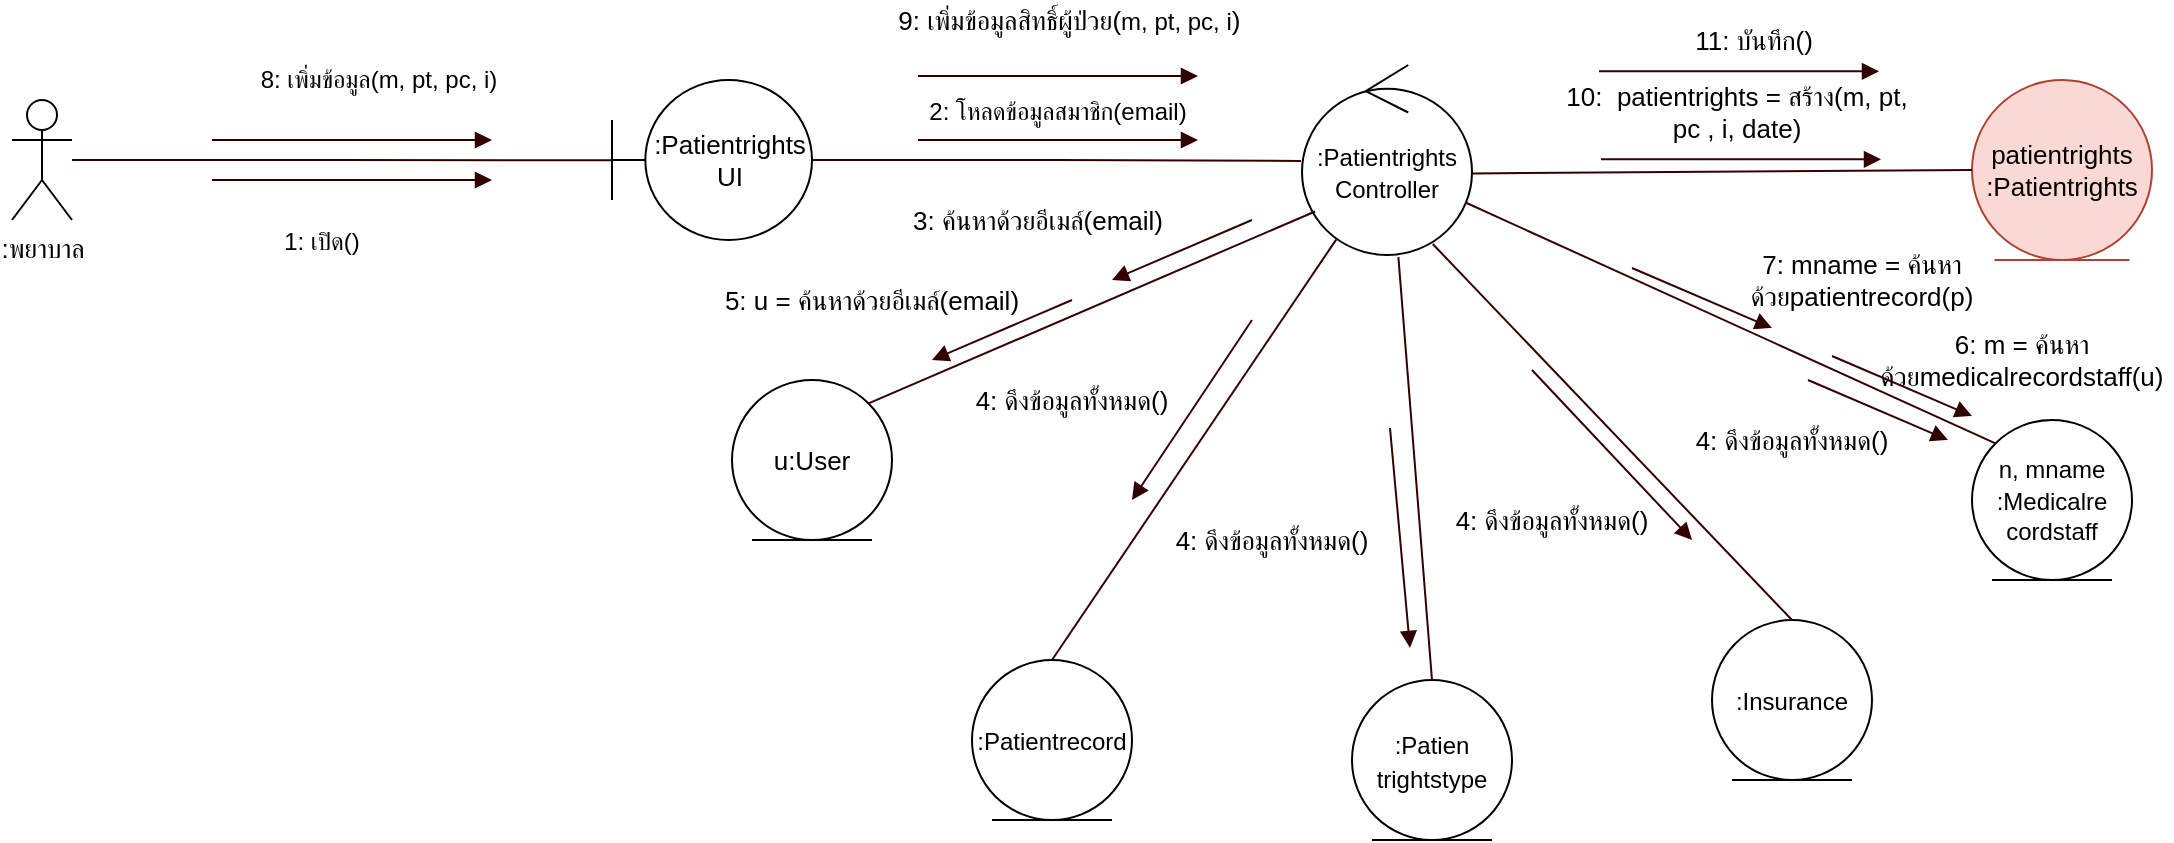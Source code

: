 <mxfile version="13.10.0" type="embed" pages="3">
    <diagram id="uq04VEFEQE6Xi56XoTHK" name="Communication Diagram">
        <mxGraphModel dx="2076" dy="740" grid="1" gridSize="10" guides="1" tooltips="1" connect="1" arrows="1" fold="1" page="1" pageScale="1" pageWidth="827" pageHeight="1169" math="0" shadow="0">
            <root>
                <mxCell id="0"/>
                <mxCell id="1" parent="0"/>
                <mxCell id="2" value="" style="edgeStyle=orthogonalEdgeStyle;rounded=0;orthogonalLoop=1;jettySize=auto;html=1;endArrow=none;endFill=0;strokeColor=#330000;entryX=-0.006;entryY=0.505;entryDx=0;entryDy=0;entryPerimeter=0;" parent="1" source="3" target="4" edge="1">
                    <mxGeometry relative="1" as="geometry">
                        <mxPoint x="250" y="510" as="targetPoint"/>
                    </mxGeometry>
                </mxCell>
                <mxCell id="3" value=":Patientrights&lt;br style=&quot;font-size: 13px&quot;&gt;UI" style="shape=umlBoundary;whiteSpace=wrap;html=1;fontSize=13;" parent="1" vertex="1">
                    <mxGeometry x="80" y="470" width="100" height="80" as="geometry"/>
                </mxCell>
                <mxCell id="4" value="&lt;font&gt;&lt;font style=&quot;font-size: 12px&quot;&gt;:Patientrights&lt;br&gt;Controller&lt;/font&gt;&lt;br style=&quot;font-size: 13px&quot;&gt;&lt;/font&gt;" style="ellipse;shape=umlControl;whiteSpace=wrap;html=1;fontSize=13;" parent="1" vertex="1">
                    <mxGeometry x="425" y="462.5" width="85" height="95" as="geometry"/>
                </mxCell>
                <mxCell id="5" value="" style="edgeStyle=orthogonalEdgeStyle;rounded=0;orthogonalLoop=1;jettySize=auto;html=1;endArrow=none;endFill=0;strokeColor=#330000;entryX=0.002;entryY=0.502;entryDx=0;entryDy=0;entryPerimeter=0;" parent="1" source="6" target="3" edge="1">
                    <mxGeometry relative="1" as="geometry">
                        <mxPoint x="-155" y="510" as="targetPoint"/>
                    </mxGeometry>
                </mxCell>
                <mxCell id="6" value="&lt;font style=&quot;font-size: 13px&quot;&gt;:พยาบาล&lt;/font&gt;" style="shape=umlActor;verticalLabelPosition=bottom;verticalAlign=top;html=1;" parent="1" vertex="1">
                    <mxGeometry x="-220" y="480" width="30" height="60" as="geometry"/>
                </mxCell>
                <mxCell id="7" value="u:User" style="ellipse;shape=umlEntity;whiteSpace=wrap;html=1;fontSize=13;" parent="1" vertex="1">
                    <mxGeometry x="140" y="620" width="80" height="80" as="geometry"/>
                </mxCell>
                <mxCell id="8" value="&lt;font style=&quot;font-size: 12px&quot;&gt;:Patien&lt;br&gt;trightstype&lt;/font&gt;" style="ellipse;shape=umlEntity;whiteSpace=wrap;html=1;fontSize=14;" parent="1" vertex="1">
                    <mxGeometry x="450" y="770" width="80" height="80" as="geometry"/>
                </mxCell>
                <mxCell id="9" value="&lt;font style=&quot;font-size: 12px&quot;&gt;:Insurance&lt;/font&gt;" style="ellipse;shape=umlEntity;whiteSpace=wrap;html=1;fontSize=13;" parent="1" vertex="1">
                    <mxGeometry x="630" y="740" width="80" height="80" as="geometry"/>
                </mxCell>
                <mxCell id="10" value="&lt;font style=&quot;font-size: 12px&quot;&gt;n, mname&lt;br&gt;:Medicalre&lt;br&gt;cordstaff&lt;/font&gt;" style="ellipse;shape=umlEntity;whiteSpace=wrap;html=1;fontSize=13;" parent="1" vertex="1">
                    <mxGeometry x="760" y="640" width="80" height="80" as="geometry"/>
                </mxCell>
                <mxCell id="11" value="&lt;font style=&quot;font-size: 12px&quot;&gt;:Patientrecord&lt;/font&gt;" style="ellipse;shape=umlEntity;whiteSpace=wrap;html=1;fontSize=13;" parent="1" vertex="1">
                    <mxGeometry x="260" y="760" width="80" height="80" as="geometry"/>
                </mxCell>
                <mxCell id="12" value="patientrights&lt;br style=&quot;font-size: 13px&quot;&gt;:Patientrights" style="ellipse;shape=umlEntity;whiteSpace=wrap;html=1;fillColor=#fad9d5;strokeColor=#ae4132;fontSize=13;" parent="1" vertex="1">
                    <mxGeometry x="760" y="470" width="90" height="90" as="geometry"/>
                </mxCell>
                <mxCell id="13" value="" style="endArrow=none;html=1;strokeColor=#330000;exitX=1;exitY=0;exitDx=0;exitDy=0;entryX=0.077;entryY=0.771;entryDx=0;entryDy=0;entryPerimeter=0;" parent="1" source="7" target="4" edge="1">
                    <mxGeometry width="50" height="50" relative="1" as="geometry">
                        <mxPoint x="350" y="590" as="sourcePoint"/>
                        <mxPoint x="400" y="540" as="targetPoint"/>
                    </mxGeometry>
                </mxCell>
                <mxCell id="14" value="" style="endArrow=none;html=1;strokeColor=#330000;entryX=0.201;entryY=0.919;entryDx=0;entryDy=0;entryPerimeter=0;exitX=0.5;exitY=0;exitDx=0;exitDy=0;" parent="1" source="11" target="4" edge="1">
                    <mxGeometry width="50" height="50" relative="1" as="geometry">
                        <mxPoint x="350" y="650" as="sourcePoint"/>
                        <mxPoint x="400" y="600" as="targetPoint"/>
                    </mxGeometry>
                </mxCell>
                <mxCell id="15" value="" style="endArrow=none;html=1;strokeColor=#330000;entryX=0.567;entryY=1.011;entryDx=0;entryDy=0;entryPerimeter=0;exitX=0.5;exitY=0;exitDx=0;exitDy=0;" parent="1" source="8" target="4" edge="1">
                    <mxGeometry width="50" height="50" relative="1" as="geometry">
                        <mxPoint x="350" y="710" as="sourcePoint"/>
                        <mxPoint x="400" y="660" as="targetPoint"/>
                    </mxGeometry>
                </mxCell>
                <mxCell id="16" value="" style="endArrow=none;html=1;strokeColor=#330000;exitX=0.5;exitY=0;exitDx=0;exitDy=0;entryX=0.769;entryY=0.942;entryDx=0;entryDy=0;entryPerimeter=0;" parent="1" source="9" target="4" edge="1">
                    <mxGeometry width="50" height="50" relative="1" as="geometry">
                        <mxPoint x="550" y="710" as="sourcePoint"/>
                        <mxPoint x="480" y="538" as="targetPoint"/>
                    </mxGeometry>
                </mxCell>
                <mxCell id="17" value="" style="endArrow=none;html=1;strokeColor=#330000;entryX=0.965;entryY=0.725;entryDx=0;entryDy=0;entryPerimeter=0;exitX=0;exitY=0;exitDx=0;exitDy=0;" parent="1" source="10" target="4" edge="1">
                    <mxGeometry width="50" height="50" relative="1" as="geometry">
                        <mxPoint x="550" y="650" as="sourcePoint"/>
                        <mxPoint x="600" y="600" as="targetPoint"/>
                    </mxGeometry>
                </mxCell>
                <mxCell id="18" value="" style="endArrow=none;html=1;strokeColor=#330000;entryX=0;entryY=0.5;entryDx=0;entryDy=0;exitX=0.998;exitY=0.571;exitDx=0;exitDy=0;exitPerimeter=0;" parent="1" source="4" target="12" edge="1">
                    <mxGeometry width="50" height="50" relative="1" as="geometry">
                        <mxPoint x="500" y="510" as="sourcePoint"/>
                        <mxPoint x="600" y="600" as="targetPoint"/>
                    </mxGeometry>
                </mxCell>
                <mxCell id="19" value="&lt;font style=&quot;font-size: 12px&quot;&gt;1: เปิด()&lt;/font&gt;" style="text;html=1;strokeColor=none;fillColor=none;align=center;verticalAlign=middle;whiteSpace=wrap;rounded=0;fontSize=13;" parent="1" vertex="1">
                    <mxGeometry x="-90" y="540" width="50" height="20" as="geometry"/>
                </mxCell>
                <mxCell id="20" value="" style="endArrow=block;html=1;strokeColor=#330000;endFill=1;" parent="1" edge="1">
                    <mxGeometry width="50" height="50" relative="1" as="geometry">
                        <mxPoint x="-120" y="520" as="sourcePoint"/>
                        <mxPoint x="20" y="520" as="targetPoint"/>
                    </mxGeometry>
                </mxCell>
                <mxCell id="21" value="" style="endArrow=block;html=1;strokeColor=#330000;endFill=1;" parent="1" edge="1">
                    <mxGeometry width="50" height="50" relative="1" as="geometry">
                        <mxPoint x="233" y="500" as="sourcePoint"/>
                        <mxPoint x="373" y="500" as="targetPoint"/>
                    </mxGeometry>
                </mxCell>
                <mxCell id="22" value="&lt;font style=&quot;font-size: 12px&quot;&gt;2: โหลดข้อมูลสมาชิก(email)&lt;/font&gt;" style="text;html=1;strokeColor=none;fillColor=none;align=center;verticalAlign=middle;whiteSpace=wrap;rounded=0;" parent="1" vertex="1">
                    <mxGeometry x="223" y="476" width="160" height="20" as="geometry"/>
                </mxCell>
                <mxCell id="23" value="" style="endArrow=block;html=1;strokeColor=#330000;endFill=1;" parent="1" edge="1">
                    <mxGeometry width="50" height="50" relative="1" as="geometry">
                        <mxPoint x="233" y="468" as="sourcePoint"/>
                        <mxPoint x="373" y="468" as="targetPoint"/>
                    </mxGeometry>
                </mxCell>
                <mxCell id="24" value="3: ค้นหาด้วยอีเมล์(email)" style="text;html=1;strokeColor=none;fillColor=none;align=center;verticalAlign=middle;whiteSpace=wrap;rounded=0;fontSize=13;" parent="1" vertex="1">
                    <mxGeometry x="223" y="530" width="140" height="20" as="geometry"/>
                </mxCell>
                <mxCell id="25" value="" style="endArrow=block;html=1;strokeColor=#330000;endFill=1;" parent="1" edge="1">
                    <mxGeometry width="50" height="50" relative="1" as="geometry">
                        <mxPoint x="400" y="540" as="sourcePoint"/>
                        <mxPoint x="330" y="570" as="targetPoint"/>
                    </mxGeometry>
                </mxCell>
                <mxCell id="26" value="" style="endArrow=block;html=1;strokeColor=#330000;endFill=1;" parent="1" edge="1">
                    <mxGeometry width="50" height="50" relative="1" as="geometry">
                        <mxPoint x="310" y="580" as="sourcePoint"/>
                        <mxPoint x="240" y="610" as="targetPoint"/>
                    </mxGeometry>
                </mxCell>
                <mxCell id="27" value="4: ดึงข้อมูลทั้งหมด()" style="text;html=1;strokeColor=none;fillColor=none;align=center;verticalAlign=middle;whiteSpace=wrap;rounded=0;fontSize=13;" parent="1" vertex="1">
                    <mxGeometry x="250" y="620" width="120" height="20" as="geometry"/>
                </mxCell>
                <mxCell id="28" value="4: ดึงข้อมูลทั้งหมด()" style="text;html=1;strokeColor=none;fillColor=none;align=center;verticalAlign=middle;whiteSpace=wrap;rounded=0;fontSize=13;" parent="1" vertex="1">
                    <mxGeometry x="350" y="690" width="120" height="20" as="geometry"/>
                </mxCell>
                <mxCell id="29" value="4: ดึงข้อมูลทั้งหมด()" style="text;html=1;strokeColor=none;fillColor=none;align=center;verticalAlign=middle;whiteSpace=wrap;rounded=0;fontSize=13;" parent="1" vertex="1">
                    <mxGeometry x="490" y="680" width="120" height="20" as="geometry"/>
                </mxCell>
                <mxCell id="30" value="4: ดึงข้อมูลทั้งหมด()" style="text;html=1;strokeColor=none;fillColor=none;align=center;verticalAlign=middle;whiteSpace=wrap;rounded=0;fontSize=13;" parent="1" vertex="1">
                    <mxGeometry x="610" y="640" width="120" height="20" as="geometry"/>
                </mxCell>
                <mxCell id="31" value="5: u = ค้นหาด้วยอีเมล์(email)" style="text;html=1;strokeColor=none;fillColor=none;align=center;verticalAlign=middle;whiteSpace=wrap;rounded=0;fontSize=13;" parent="1" vertex="1">
                    <mxGeometry x="130" y="570" width="160" height="20" as="geometry"/>
                </mxCell>
                <mxCell id="32" value="6: m = ค้นหาด้วยmedicalrecordstaff(u)" style="text;html=1;strokeColor=none;fillColor=none;align=center;verticalAlign=middle;whiteSpace=wrap;rounded=0;fontSize=13;" parent="1" vertex="1">
                    <mxGeometry x="710" y="600" width="150" height="20" as="geometry"/>
                </mxCell>
                <mxCell id="33" value="7: mname = ค้นหาด้วยpatientrecord(p)" style="text;html=1;strokeColor=none;fillColor=none;align=center;verticalAlign=middle;whiteSpace=wrap;rounded=0;fontSize=13;" parent="1" vertex="1">
                    <mxGeometry x="610" y="560" width="190" height="20" as="geometry"/>
                </mxCell>
                <mxCell id="35" value="&lt;font style=&quot;font-size: 13px&quot;&gt;9: เพิ่มข้อมูลสิทธิ์ผู้ป่วย(&lt;span style=&quot;font-size: 12px&quot;&gt;m, pt, pc, i&lt;/span&gt;)&amp;nbsp;&lt;/font&gt;" style="text;html=1;strokeColor=none;fillColor=none;align=center;verticalAlign=middle;whiteSpace=wrap;rounded=0;" parent="1" vertex="1">
                    <mxGeometry x="177.5" y="430" width="265" height="20" as="geometry"/>
                </mxCell>
                <mxCell id="36" value="10:&amp;nbsp; patientrights = สร้าง(m, pt, pc , i, date)" style="text;html=1;strokeColor=none;fillColor=none;align=center;verticalAlign=middle;whiteSpace=wrap;rounded=0;fontSize=13;" parent="1" vertex="1">
                    <mxGeometry x="550" y="476" width="185" height="20" as="geometry"/>
                </mxCell>
                <mxCell id="37" value="11: บันทึก()" style="text;html=1;strokeColor=none;fillColor=none;align=center;verticalAlign=middle;whiteSpace=wrap;rounded=0;fontSize=13;" parent="1" vertex="1">
                    <mxGeometry x="610" y="440" width="82" height="20" as="geometry"/>
                </mxCell>
                <mxCell id="38" value="" style="endArrow=block;html=1;strokeColor=#330000;endFill=1;" parent="1" edge="1">
                    <mxGeometry width="50" height="50" relative="1" as="geometry">
                        <mxPoint x="573.5" y="465.66" as="sourcePoint"/>
                        <mxPoint x="713.5" y="465.66" as="targetPoint"/>
                    </mxGeometry>
                </mxCell>
                <mxCell id="39" value="" style="endArrow=block;html=1;strokeColor=#330000;endFill=1;" parent="1" edge="1">
                    <mxGeometry width="50" height="50" relative="1" as="geometry">
                        <mxPoint x="574.5" y="509.66" as="sourcePoint"/>
                        <mxPoint x="714.5" y="509.66" as="targetPoint"/>
                    </mxGeometry>
                </mxCell>
                <mxCell id="40" value="" style="endArrow=block;html=1;strokeColor=#330000;endFill=1;" parent="1" edge="1">
                    <mxGeometry width="50" height="50" relative="1" as="geometry">
                        <mxPoint x="400" y="590" as="sourcePoint"/>
                        <mxPoint x="340" y="680" as="targetPoint"/>
                    </mxGeometry>
                </mxCell>
                <mxCell id="41" value="" style="endArrow=block;html=1;strokeColor=#330000;endFill=1;" parent="1" edge="1">
                    <mxGeometry width="50" height="50" relative="1" as="geometry">
                        <mxPoint x="469" y="644" as="sourcePoint"/>
                        <mxPoint x="479" y="754" as="targetPoint"/>
                    </mxGeometry>
                </mxCell>
                <mxCell id="42" value="" style="endArrow=block;html=1;strokeColor=#330000;endFill=1;" parent="1" edge="1">
                    <mxGeometry width="50" height="50" relative="1" as="geometry">
                        <mxPoint x="540" y="615" as="sourcePoint"/>
                        <mxPoint x="620" y="700" as="targetPoint"/>
                    </mxGeometry>
                </mxCell>
                <mxCell id="43" value="" style="endArrow=block;html=1;strokeColor=#330000;endFill=1;" parent="1" edge="1">
                    <mxGeometry width="50" height="50" relative="1" as="geometry">
                        <mxPoint x="678" y="620" as="sourcePoint"/>
                        <mxPoint x="748" y="650" as="targetPoint"/>
                    </mxGeometry>
                </mxCell>
                <mxCell id="44" value="" style="endArrow=block;html=1;strokeColor=#330000;endFill=1;" parent="1" edge="1">
                    <mxGeometry width="50" height="50" relative="1" as="geometry">
                        <mxPoint x="690" y="608" as="sourcePoint"/>
                        <mxPoint x="760" y="638" as="targetPoint"/>
                    </mxGeometry>
                </mxCell>
                <mxCell id="45" value="" style="endArrow=block;html=1;strokeColor=#330000;endFill=1;" parent="1" edge="1">
                    <mxGeometry width="50" height="50" relative="1" as="geometry">
                        <mxPoint x="590" y="564" as="sourcePoint"/>
                        <mxPoint x="660" y="594" as="targetPoint"/>
                    </mxGeometry>
                </mxCell>
                <mxCell id="46" value="" style="endArrow=block;html=1;strokeColor=#330000;endFill=1;" parent="1" edge="1">
                    <mxGeometry width="50" height="50" relative="1" as="geometry">
                        <mxPoint x="-120" y="500" as="sourcePoint"/>
                        <mxPoint x="20" y="500" as="targetPoint"/>
                    </mxGeometry>
                </mxCell>
                <mxCell id="51" value="&lt;font style=&quot;font-size: 12px&quot;&gt;8: เพิ่มข้อมูล(m, pt, pc, i)&lt;/font&gt;" style="text;html=1;strokeColor=none;fillColor=none;align=center;verticalAlign=middle;whiteSpace=wrap;rounded=0;" parent="1" vertex="1">
                    <mxGeometry x="-140" y="460" width="207" height="20" as="geometry"/>
                </mxCell>
            </root>
        </mxGraphModel>
    </diagram>
    <diagram id="9OtMg5kcq7ys0b88Z_S4" name="Class Diagram ( ทั้ง Entity, Boundary, Control">
        <mxGraphModel dx="2076" dy="740" grid="1" gridSize="10" guides="1" tooltips="1" connect="1" arrows="1" fold="1" page="1" pageScale="1" pageWidth="827" pageHeight="1169" math="0" shadow="0">
            <root>
                <mxCell id="KtXMnVQGv9gxdhzujqgW-0"/>
                <mxCell id="KtXMnVQGv9gxdhzujqgW-1" parent="KtXMnVQGv9gxdhzujqgW-0"/>
                <mxCell id="KtXMnVQGv9gxdhzujqgW-2" value="Patientrights&lt;br style=&quot;font-size: 13px&quot;&gt;UI" style="shape=umlBoundary;whiteSpace=wrap;html=1;fontSize=13;" parent="KtXMnVQGv9gxdhzujqgW-1" vertex="1">
                    <mxGeometry x="-165" y="120" width="100" height="80" as="geometry"/>
                </mxCell>
                <mxCell id="KtXMnVQGv9gxdhzujqgW-3" value="&lt;font style=&quot;font-size: 13px&quot;&gt;Patientrights&lt;br&gt;Controller&lt;br&gt;&lt;/font&gt;" style="ellipse;shape=umlControl;whiteSpace=wrap;html=1;" parent="KtXMnVQGv9gxdhzujqgW-1" vertex="1">
                    <mxGeometry x="75" y="110" width="80" height="90" as="geometry"/>
                </mxCell>
                <mxCell id="KtXMnVQGv9gxdhzujqgW-20" value="&lt;&lt;Entity&gt;&gt;&#10;Insurance" style="swimlane;fontStyle=0;childLayout=stackLayout;horizontal=1;startSize=40;fillColor=none;horizontalStack=0;resizeParent=1;resizeParentMax=0;resizeLast=0;collapsible=1;marginBottom=0;" parent="KtXMnVQGv9gxdhzujqgW-1" vertex="1">
                    <mxGeometry x="-170" y="229.98" width="186.43" height="92" as="geometry"/>
                </mxCell>
                <mxCell id="KtXMnVQGv9gxdhzujqgW-21" value="+ id: int" style="text;strokeColor=none;fillColor=none;align=left;verticalAlign=top;spacingLeft=4;spacingRight=4;overflow=hidden;rotatable=0;points=[[0,0.5],[1,0.5]];portConstraint=eastwest;" parent="KtXMnVQGv9gxdhzujqgW-20" vertex="1">
                    <mxGeometry y="40" width="186.43" height="26" as="geometry"/>
                </mxCell>
                <mxCell id="KtXMnVQGv9gxdhzujqgW-22" value="+ Insurancecompany: String" style="text;strokeColor=none;fillColor=none;align=left;verticalAlign=top;spacingLeft=4;spacingRight=4;overflow=hidden;rotatable=0;points=[[0,0.5],[1,0.5]];portConstraint=eastwest;" parent="KtXMnVQGv9gxdhzujqgW-20" vertex="1">
                    <mxGeometry y="66" width="186.43" height="26" as="geometry"/>
                </mxCell>
                <mxCell id="KtXMnVQGv9gxdhzujqgW-30" value="" style="endArrow=diamondThin;html=1;strokeColor=#330000;entryX=0;entryY=0.5;entryDx=0;entryDy=0;endFill=0;endSize=25;" parent="KtXMnVQGv9gxdhzujqgW-1" source="KtXMnVQGv9gxdhzujqgW-20" target="KtXMnVQGv9gxdhzujqgW-70" edge="1">
                    <mxGeometry width="50" height="50" relative="1" as="geometry">
                        <mxPoint x="160" y="269.5" as="sourcePoint"/>
                        <mxPoint x="450" y="265" as="targetPoint"/>
                    </mxGeometry>
                </mxCell>
                <mxCell id="KtXMnVQGv9gxdhzujqgW-31" value="1" style="edgeLabel;html=1;align=center;verticalAlign=middle;resizable=0;points=[];fontSize=12;" parent="KtXMnVQGv9gxdhzujqgW-30" vertex="1" connectable="0">
                    <mxGeometry x="-0.814" relative="1" as="geometry">
                        <mxPoint y="-11" as="offset"/>
                    </mxGeometry>
                </mxCell>
                <mxCell id="KtXMnVQGv9gxdhzujqgW-32" value="0..*" style="edgeLabel;html=1;align=center;verticalAlign=middle;resizable=0;points=[];fontSize=12;" parent="KtXMnVQGv9gxdhzujqgW-30" vertex="1" connectable="0">
                    <mxGeometry x="0.556" y="2" relative="1" as="geometry">
                        <mxPoint x="-8" y="-11.5" as="offset"/>
                    </mxGeometry>
                </mxCell>
                <mxCell id="KtXMnVQGv9gxdhzujqgW-69" value="&lt;&lt;Entity&gt;&gt;&#10;PatientRights" style="swimlane;fontStyle=0;childLayout=stackLayout;horizontal=1;startSize=40;fillColor=#fff2cc;horizontalStack=0;resizeParent=1;resizeParentMax=0;resizeLast=0;collapsible=1;marginBottom=0;strokeColor=#d6b656;" parent="KtXMnVQGv9gxdhzujqgW-1" vertex="1">
                    <mxGeometry x="220" y="220" width="220" height="92" as="geometry">
                        <mxRectangle x="220" y="220" width="100" height="26" as="alternateBounds"/>
                    </mxGeometry>
                </mxCell>
                <mxCell id="KtXMnVQGv9gxdhzujqgW-70" value="+ id: int" style="text;strokeColor=none;fillColor=none;align=left;verticalAlign=top;spacingLeft=4;spacingRight=4;overflow=hidden;rotatable=0;points=[[0,0.5],[1,0.5]];portConstraint=eastwest;" parent="KtXMnVQGv9gxdhzujqgW-69" vertex="1">
                    <mxGeometry y="40" width="220" height="26" as="geometry"/>
                </mxCell>
                <mxCell id="KtXMnVQGv9gxdhzujqgW-71" value="+ PermissionDate: Time" style="text;strokeColor=none;fillColor=none;align=left;verticalAlign=top;spacingLeft=4;spacingRight=4;overflow=hidden;rotatable=0;points=[[0,0.5],[1,0.5]];portConstraint=eastwest;" parent="KtXMnVQGv9gxdhzujqgW-69" vertex="1">
                    <mxGeometry y="66" width="220" height="26" as="geometry"/>
                </mxCell>
                <mxCell id="KtXMnVQGv9gxdhzujqgW-74" value="" style="endArrow=diamondThin;endFill=0;endSize=24;html=1;exitX=0.5;exitY=0;exitDx=0;exitDy=0;entryX=0;entryY=0.5;entryDx=0;entryDy=0;" parent="KtXMnVQGv9gxdhzujqgW-1" source="KtXMnVQGv9gxdhzujqgW-75" target="KtXMnVQGv9gxdhzujqgW-71" edge="1">
                    <mxGeometry width="160" relative="1" as="geometry">
                        <mxPoint x="370" y="470" as="sourcePoint"/>
                        <mxPoint x="370" y="324" as="targetPoint"/>
                    </mxGeometry>
                </mxCell>
                <mxCell id="KtXMnVQGv9gxdhzujqgW-75" value="&lt;&lt;Entity&gt;&gt;&#10;PatientRightsType" style="swimlane;fontStyle=0;childLayout=stackLayout;horizontal=1;startSize=40;fillColor=none;horizontalStack=0;resizeParent=1;resizeParentMax=0;resizeLast=0;collapsible=1;marginBottom=0;" parent="KtXMnVQGv9gxdhzujqgW-1" vertex="1">
                    <mxGeometry x="-180" y="450" width="220" height="118" as="geometry"/>
                </mxCell>
                <mxCell id="KtXMnVQGv9gxdhzujqgW-76" value="+ id: int" style="text;strokeColor=none;fillColor=none;align=left;verticalAlign=top;spacingLeft=4;spacingRight=4;overflow=hidden;rotatable=0;points=[[0,0.5],[1,0.5]];portConstraint=eastwest;" parent="KtXMnVQGv9gxdhzujqgW-75" vertex="1">
                    <mxGeometry y="40" width="220" height="26" as="geometry"/>
                </mxCell>
                <mxCell id="KtXMnVQGv9gxdhzujqgW-77" value="+ Permission: String" style="text;strokeColor=none;fillColor=none;align=left;verticalAlign=top;spacingLeft=4;spacingRight=4;overflow=hidden;rotatable=0;points=[[0,0.5],[1,0.5]];portConstraint=eastwest;" parent="KtXMnVQGv9gxdhzujqgW-75" vertex="1">
                    <mxGeometry y="66" width="220" height="26" as="geometry"/>
                </mxCell>
                <mxCell id="KtXMnVQGv9gxdhzujqgW-78" value="+ PermissionArea: String" style="text;strokeColor=none;fillColor=none;align=left;verticalAlign=top;spacingLeft=4;spacingRight=4;overflow=hidden;rotatable=0;points=[[0,0.5],[1,0.5]];portConstraint=eastwest;" parent="KtXMnVQGv9gxdhzujqgW-75" vertex="1">
                    <mxGeometry y="92" width="220" height="26" as="geometry"/>
                </mxCell>
                <mxCell id="KtXMnVQGv9gxdhzujqgW-79" value="&lt;&lt;Entity&gt;&gt;&#10;AbilityPatientRights" style="swimlane;fontStyle=0;childLayout=stackLayout;horizontal=1;startSize=40;fillColor=none;horizontalStack=0;resizeParent=1;resizeParentMax=0;resizeLast=0;collapsible=1;marginBottom=0;" parent="KtXMnVQGv9gxdhzujqgW-1" vertex="1">
                    <mxGeometry x="-165" y="680" width="190" height="144" as="geometry"/>
                </mxCell>
                <mxCell id="tTvDiXppMQmByJ-DRf3X-0" value="+ id: int" style="text;strokeColor=none;fillColor=none;align=left;verticalAlign=top;spacingLeft=4;spacingRight=4;overflow=hidden;rotatable=0;points=[[0,0.5],[1,0.5]];portConstraint=eastwest;" parent="KtXMnVQGv9gxdhzujqgW-79" vertex="1">
                    <mxGeometry y="40" width="190" height="26" as="geometry"/>
                </mxCell>
                <mxCell id="KtXMnVQGv9gxdhzujqgW-80" value="+ Operative: Int" style="text;strokeColor=none;fillColor=none;align=left;verticalAlign=top;spacingLeft=4;spacingRight=4;overflow=hidden;rotatable=0;points=[[0,0.5],[1,0.5]];portConstraint=eastwest;" parent="KtXMnVQGv9gxdhzujqgW-79" vertex="1">
                    <mxGeometry y="66" width="190" height="26" as="geometry"/>
                </mxCell>
                <mxCell id="KtXMnVQGv9gxdhzujqgW-81" value="+ MedicalSupplies: Int" style="text;strokeColor=none;fillColor=none;align=left;verticalAlign=top;spacingLeft=4;spacingRight=4;overflow=hidden;rotatable=0;points=[[0,0.5],[1,0.5]];portConstraint=eastwest;" parent="KtXMnVQGv9gxdhzujqgW-79" vertex="1">
                    <mxGeometry y="92" width="190" height="26" as="geometry"/>
                </mxCell>
                <mxCell id="KtXMnVQGv9gxdhzujqgW-82" value="+ Examine: Int" style="text;strokeColor=none;fillColor=none;align=left;verticalAlign=top;spacingLeft=4;spacingRight=4;overflow=hidden;rotatable=0;points=[[0,0.5],[1,0.5]];portConstraint=eastwest;" parent="KtXMnVQGv9gxdhzujqgW-79" vertex="1">
                    <mxGeometry y="118" width="190" height="26" as="geometry"/>
                </mxCell>
                <mxCell id="Al3xBv8aZ7t-4XvISNPD-0" value="&lt;&lt;Entity&gt;&gt;&#10;Patientrecord" style="swimlane;fontStyle=0;childLayout=stackLayout;horizontal=1;startSize=30;fillColor=none;horizontalStack=0;resizeParent=1;resizeParentMax=0;resizeLast=0;collapsible=1;marginBottom=0;" parent="KtXMnVQGv9gxdhzujqgW-1" vertex="1">
                    <mxGeometry x="610" y="180" width="140" height="316" as="geometry">
                        <mxRectangle x="200" y="510" width="100" height="30" as="alternateBounds"/>
                    </mxGeometry>
                </mxCell>
                <mxCell id="Al3xBv8aZ7t-4XvISNPD-1" value="+ id: int" style="text;strokeColor=none;fillColor=none;align=left;verticalAlign=top;spacingLeft=4;spacingRight=4;overflow=hidden;rotatable=0;points=[[0,0.5],[1,0.5]];portConstraint=eastwest;" parent="Al3xBv8aZ7t-4XvISNPD-0" vertex="1">
                    <mxGeometry y="30" width="140" height="26" as="geometry"/>
                </mxCell>
                <mxCell id="Al3xBv8aZ7t-4XvISNPD-2" value="+ Name: string" style="text;strokeColor=none;fillColor=none;align=left;verticalAlign=top;spacingLeft=4;spacingRight=4;overflow=hidden;rotatable=0;points=[[0,0.5],[1,0.5]];portConstraint=eastwest;" parent="Al3xBv8aZ7t-4XvISNPD-0" vertex="1">
                    <mxGeometry y="56" width="140" height="26" as="geometry"/>
                </mxCell>
                <mxCell id="Al3xBv8aZ7t-4XvISNPD-3" value="+ Idcardnumber: int" style="text;strokeColor=none;fillColor=none;align=left;verticalAlign=top;spacingLeft=4;spacingRight=4;overflow=hidden;rotatable=0;points=[[0,0.5],[1,0.5]];portConstraint=eastwest;" parent="Al3xBv8aZ7t-4XvISNPD-0" vertex="1">
                    <mxGeometry y="82" width="140" height="26" as="geometry"/>
                </mxCell>
                <mxCell id="Al3xBv8aZ7t-4XvISNPD-4" value="+ Age: int" style="text;strokeColor=none;fillColor=none;align=left;verticalAlign=top;spacingLeft=4;spacingRight=4;overflow=hidden;rotatable=0;points=[[0,0.5],[1,0.5]];portConstraint=eastwest;" parent="Al3xBv8aZ7t-4XvISNPD-0" vertex="1">
                    <mxGeometry y="108" width="140" height="26" as="geometry"/>
                </mxCell>
                <mxCell id="Al3xBv8aZ7t-4XvISNPD-5" value="+ Bloodtype: string" style="text;strokeColor=none;fillColor=none;align=left;verticalAlign=top;spacingLeft=4;spacingRight=4;overflow=hidden;rotatable=0;points=[[0,0.5],[1,0.5]];portConstraint=eastwest;" parent="Al3xBv8aZ7t-4XvISNPD-0" vertex="1">
                    <mxGeometry y="134" width="140" height="26" as="geometry"/>
                </mxCell>
                <mxCell id="Al3xBv8aZ7t-4XvISNPD-6" value="+ Disease: string" style="text;strokeColor=none;fillColor=none;align=left;verticalAlign=top;spacingLeft=4;spacingRight=4;overflow=hidden;rotatable=0;points=[[0,0.5],[1,0.5]];portConstraint=eastwest;" parent="Al3xBv8aZ7t-4XvISNPD-0" vertex="1">
                    <mxGeometry y="160" width="140" height="26" as="geometry"/>
                </mxCell>
                <mxCell id="Al3xBv8aZ7t-4XvISNPD-7" value="+ Allergic: string" style="text;strokeColor=none;fillColor=none;align=left;verticalAlign=top;spacingLeft=4;spacingRight=4;overflow=hidden;rotatable=0;points=[[0,0.5],[1,0.5]];portConstraint=eastwest;" parent="Al3xBv8aZ7t-4XvISNPD-0" vertex="1">
                    <mxGeometry y="186" width="140" height="26" as="geometry"/>
                </mxCell>
                <mxCell id="Al3xBv8aZ7t-4XvISNPD-8" value="+ Phonenumber: string" style="text;strokeColor=none;fillColor=none;align=left;verticalAlign=top;spacingLeft=4;spacingRight=4;overflow=hidden;rotatable=0;points=[[0,0.5],[1,0.5]];portConstraint=eastwest;" parent="Al3xBv8aZ7t-4XvISNPD-0" vertex="1">
                    <mxGeometry y="212" width="140" height="26" as="geometry"/>
                </mxCell>
                <mxCell id="Al3xBv8aZ7t-4XvISNPD-9" value="+ Email: string" style="text;strokeColor=none;fillColor=none;align=left;verticalAlign=top;spacingLeft=4;spacingRight=4;overflow=hidden;rotatable=0;points=[[0,0.5],[1,0.5]];portConstraint=eastwest;" parent="Al3xBv8aZ7t-4XvISNPD-0" vertex="1">
                    <mxGeometry y="238" width="140" height="26" as="geometry"/>
                </mxCell>
                <mxCell id="Al3xBv8aZ7t-4XvISNPD-10" value="+ Home: string" style="text;strokeColor=none;fillColor=none;align=left;verticalAlign=top;spacingLeft=4;spacingRight=4;overflow=hidden;rotatable=0;points=[[0,0.5],[1,0.5]];portConstraint=eastwest;" parent="Al3xBv8aZ7t-4XvISNPD-0" vertex="1">
                    <mxGeometry y="264" width="140" height="26" as="geometry"/>
                </mxCell>
                <mxCell id="Al3xBv8aZ7t-4XvISNPD-11" value="+ Date: time" style="text;strokeColor=none;fillColor=none;align=left;verticalAlign=top;spacingLeft=4;spacingRight=4;overflow=hidden;rotatable=0;points=[[0,0.5],[1,0.5]];portConstraint=eastwest;" parent="Al3xBv8aZ7t-4XvISNPD-0" vertex="1">
                    <mxGeometry y="290" width="140" height="26" as="geometry"/>
                </mxCell>
                <mxCell id="Al3xBv8aZ7t-4XvISNPD-12" value="&lt;&lt;Entity&gt;&gt;&#10;Prename" style="swimlane;fontStyle=0;childLayout=stackLayout;horizontal=1;startSize=30;fillColor=none;horizontalStack=0;resizeParent=1;resizeParentMax=0;resizeLast=0;collapsible=1;marginBottom=0;" parent="KtXMnVQGv9gxdhzujqgW-1" vertex="1">
                    <mxGeometry x="840" y="180" width="140" height="82" as="geometry"/>
                </mxCell>
                <mxCell id="Al3xBv8aZ7t-4XvISNPD-13" value="+ id: int" style="text;strokeColor=none;fillColor=none;align=left;verticalAlign=top;spacingLeft=4;spacingRight=4;overflow=hidden;rotatable=0;points=[[0,0.5],[1,0.5]];portConstraint=eastwest;" parent="Al3xBv8aZ7t-4XvISNPD-12" vertex="1">
                    <mxGeometry y="30" width="140" height="26" as="geometry"/>
                </mxCell>
                <mxCell id="Al3xBv8aZ7t-4XvISNPD-14" value="+ prefix: string" style="text;strokeColor=none;fillColor=none;align=left;verticalAlign=top;spacingLeft=4;spacingRight=4;overflow=hidden;rotatable=0;points=[[0,0.5],[1,0.5]];portConstraint=eastwest;" parent="Al3xBv8aZ7t-4XvISNPD-12" vertex="1">
                    <mxGeometry y="56" width="140" height="26" as="geometry"/>
                </mxCell>
                <mxCell id="Al3xBv8aZ7t-4XvISNPD-15" value="&lt;&lt;Entity&gt;&gt;&#10;Gender" style="swimlane;fontStyle=0;childLayout=stackLayout;horizontal=1;startSize=30;fillColor=none;horizontalStack=0;resizeParent=1;resizeParentMax=0;resizeLast=0;collapsible=1;marginBottom=0;" parent="KtXMnVQGv9gxdhzujqgW-1" vertex="1">
                    <mxGeometry x="847" y="414" width="140" height="82" as="geometry"/>
                </mxCell>
                <mxCell id="Al3xBv8aZ7t-4XvISNPD-16" value="+ id: int" style="text;strokeColor=none;fillColor=none;align=left;verticalAlign=top;spacingLeft=4;spacingRight=4;overflow=hidden;rotatable=0;points=[[0,0.5],[1,0.5]];portConstraint=eastwest;" parent="Al3xBv8aZ7t-4XvISNPD-15" vertex="1">
                    <mxGeometry y="30" width="140" height="26" as="geometry"/>
                </mxCell>
                <mxCell id="Al3xBv8aZ7t-4XvISNPD-17" value="+ Genderstatus" style="text;strokeColor=none;fillColor=none;align=left;verticalAlign=top;spacingLeft=4;spacingRight=4;overflow=hidden;rotatable=0;points=[[0,0.5],[1,0.5]];portConstraint=eastwest;" parent="Al3xBv8aZ7t-4XvISNPD-15" vertex="1">
                    <mxGeometry y="56" width="140" height="26" as="geometry"/>
                </mxCell>
                <mxCell id="Al3xBv8aZ7t-4XvISNPD-18" value="&lt;&lt;Entity&gt;&gt;&#10;Medicalrecordstaff" style="swimlane;fontStyle=0;childLayout=stackLayout;horizontal=1;startSize=30;fillColor=none;horizontalStack=0;resizeParent=1;resizeParentMax=0;resizeLast=0;collapsible=1;marginBottom=0;" parent="KtXMnVQGv9gxdhzujqgW-1" vertex="1">
                    <mxGeometry x="290" y="468" width="140" height="82" as="geometry"/>
                </mxCell>
                <mxCell id="Al3xBv8aZ7t-4XvISNPD-19" value="+ id: int" style="text;strokeColor=none;fillColor=none;align=left;verticalAlign=top;spacingLeft=4;spacingRight=4;overflow=hidden;rotatable=0;points=[[0,0.5],[1,0.5]];portConstraint=eastwest;" parent="Al3xBv8aZ7t-4XvISNPD-18" vertex="1">
                    <mxGeometry y="30" width="140" height="26" as="geometry"/>
                </mxCell>
                <mxCell id="Al3xBv8aZ7t-4XvISNPD-20" value="+ Name: string" style="text;strokeColor=none;fillColor=none;align=left;verticalAlign=top;spacingLeft=4;spacingRight=4;overflow=hidden;rotatable=0;points=[[0,0.5],[1,0.5]];portConstraint=eastwest;" parent="Al3xBv8aZ7t-4XvISNPD-18" vertex="1">
                    <mxGeometry y="56" width="140" height="26" as="geometry"/>
                </mxCell>
                <mxCell id="Al3xBv8aZ7t-4XvISNPD-21" style="edgeStyle=none;rounded=0;orthogonalLoop=1;jettySize=auto;html=1;entryX=0;entryY=0.5;entryDx=0;entryDy=0;endArrow=none;endFill=0;fontColor=#000000;startArrow=diamondThin;startFill=0;startSize=25;exitX=1.009;exitY=0.238;exitDx=0;exitDy=0;exitPerimeter=0;" parent="KtXMnVQGv9gxdhzujqgW-1" source="Al3xBv8aZ7t-4XvISNPD-5" target="Al3xBv8aZ7t-4XvISNPD-13" edge="1">
                    <mxGeometry relative="1" as="geometry">
                        <mxPoint x="750" y="301" as="sourcePoint"/>
                    </mxGeometry>
                </mxCell>
                <mxCell id="Al3xBv8aZ7t-4XvISNPD-22" value="1" style="edgeLabel;html=1;align=center;verticalAlign=middle;resizable=0;points=[];fontColor=#000000;" parent="Al3xBv8aZ7t-4XvISNPD-21" vertex="1" connectable="0">
                    <mxGeometry x="0.826" y="2" relative="1" as="geometry">
                        <mxPoint x="-3.71" y="-19.58" as="offset"/>
                    </mxGeometry>
                </mxCell>
                <mxCell id="Al3xBv8aZ7t-4XvISNPD-23" value="0..*" style="edgeLabel;html=1;align=center;verticalAlign=middle;resizable=0;points=[];fontColor=#000000;" parent="Al3xBv8aZ7t-4XvISNPD-21" vertex="1" connectable="0">
                    <mxGeometry x="-0.587" y="-3" relative="1" as="geometry">
                        <mxPoint x="-9.59" y="-12.76" as="offset"/>
                    </mxGeometry>
                </mxCell>
                <mxCell id="Al3xBv8aZ7t-4XvISNPD-24" style="edgeStyle=none;rounded=0;orthogonalLoop=1;jettySize=auto;html=1;entryX=0;entryY=0.5;entryDx=0;entryDy=0;endArrow=none;endFill=0;fontColor=#000000;startArrow=diamondThin;startFill=0;startSize=25;" parent="KtXMnVQGv9gxdhzujqgW-1" target="Al3xBv8aZ7t-4XvISNPD-16" edge="1">
                    <mxGeometry relative="1" as="geometry">
                        <mxPoint x="751" y="333" as="sourcePoint"/>
                    </mxGeometry>
                </mxCell>
                <mxCell id="Al3xBv8aZ7t-4XvISNPD-25" value="1" style="edgeLabel;html=1;align=center;verticalAlign=middle;resizable=0;points=[];fontColor=#000000;" parent="Al3xBv8aZ7t-4XvISNPD-24" vertex="1" connectable="0">
                    <mxGeometry x="0.895" y="1" relative="1" as="geometry">
                        <mxPoint x="-11" y="-30.21" as="offset"/>
                    </mxGeometry>
                </mxCell>
                <mxCell id="Al3xBv8aZ7t-4XvISNPD-26" value="0..*" style="edgeLabel;html=1;align=center;verticalAlign=middle;resizable=0;points=[];fontColor=#000000;" parent="Al3xBv8aZ7t-4XvISNPD-24" vertex="1" connectable="0">
                    <mxGeometry x="-0.546" y="4" relative="1" as="geometry">
                        <mxPoint x="13.8" y="-9" as="offset"/>
                    </mxGeometry>
                </mxCell>
                <mxCell id="Al3xBv8aZ7t-4XvISNPD-27" style="edgeStyle=none;rounded=0;orthogonalLoop=1;jettySize=auto;html=1;entryX=0.5;entryY=0;entryDx=0;entryDy=0;endArrow=none;endFill=0;fontColor=#000000;startArrow=diamondThin;startFill=0;targetPerimeterSpacing=6;startSize=25;exitX=0.628;exitY=1.085;exitDx=0;exitDy=0;exitPerimeter=0;" parent="KtXMnVQGv9gxdhzujqgW-1" source="KtXMnVQGv9gxdhzujqgW-71" target="Al3xBv8aZ7t-4XvISNPD-18" edge="1">
                    <mxGeometry relative="1" as="geometry">
                        <mxPoint x="333.0" y="399.998" as="sourcePoint"/>
                    </mxGeometry>
                </mxCell>
                <mxCell id="Al3xBv8aZ7t-4XvISNPD-28" value="1" style="edgeLabel;html=1;align=center;verticalAlign=middle;resizable=0;points=[];fontColor=#000000;" parent="Al3xBv8aZ7t-4XvISNPD-27" vertex="1" connectable="0">
                    <mxGeometry x="0.733" y="-1" relative="1" as="geometry">
                        <mxPoint x="4.82" y="-13.71" as="offset"/>
                    </mxGeometry>
                </mxCell>
                <mxCell id="Al3xBv8aZ7t-4XvISNPD-29" value="0..*" style="edgeLabel;html=1;align=center;verticalAlign=middle;resizable=0;points=[];fontColor=#000000;" parent="Al3xBv8aZ7t-4XvISNPD-27" vertex="1" connectable="0">
                    <mxGeometry x="-0.551" y="-2" relative="1" as="geometry">
                        <mxPoint x="17.42" y="-3.95" as="offset"/>
                    </mxGeometry>
                </mxCell>
                <mxCell id="Al3xBv8aZ7t-4XvISNPD-30" value="" style="endArrow=diamondThin;html=1;strokeColor=#330000;endFill=0;endSize=25;exitX=0.5;exitY=0;exitDx=0;exitDy=0;" parent="KtXMnVQGv9gxdhzujqgW-1" source="KtXMnVQGv9gxdhzujqgW-79" target="KtXMnVQGv9gxdhzujqgW-78" edge="1">
                    <mxGeometry width="50" height="50" relative="1" as="geometry">
                        <mxPoint x="-353.57" y="518.312" as="sourcePoint"/>
                        <mxPoint x="-170" y="450" as="targetPoint"/>
                        <Array as="points">
                            <mxPoint x="-70" y="660"/>
                        </Array>
                    </mxGeometry>
                </mxCell>
                <mxCell id="Al3xBv8aZ7t-4XvISNPD-31" value="1" style="edgeLabel;html=1;align=center;verticalAlign=middle;resizable=0;points=[];fontSize=12;" parent="Al3xBv8aZ7t-4XvISNPD-30" vertex="1" connectable="0">
                    <mxGeometry x="-0.814" relative="1" as="geometry">
                        <mxPoint x="20" as="offset"/>
                    </mxGeometry>
                </mxCell>
                <mxCell id="Al3xBv8aZ7t-4XvISNPD-32" value="0..*" style="edgeLabel;html=1;align=center;verticalAlign=middle;resizable=0;points=[];fontSize=12;" parent="Al3xBv8aZ7t-4XvISNPD-30" vertex="1" connectable="0">
                    <mxGeometry x="0.556" y="2" relative="1" as="geometry">
                        <mxPoint x="32" y="-8" as="offset"/>
                    </mxGeometry>
                </mxCell>
                <mxCell id="Al3xBv8aZ7t-4XvISNPD-33" value="" style="endArrow=diamondThin;html=1;strokeColor=#330000;entryX=1;entryY=0.5;entryDx=0;entryDy=0;endFill=0;endSize=25;exitX=0;exitY=0.5;exitDx=0;exitDy=0;" parent="KtXMnVQGv9gxdhzujqgW-1" source="Al3xBv8aZ7t-4XvISNPD-6" target="KtXMnVQGv9gxdhzujqgW-70" edge="1">
                    <mxGeometry width="50" height="50" relative="1" as="geometry">
                        <mxPoint x="370.0" y="400.002" as="sourcePoint"/>
                        <mxPoint x="553.57" y="331.69" as="targetPoint"/>
                    </mxGeometry>
                </mxCell>
                <mxCell id="Al3xBv8aZ7t-4XvISNPD-34" value="1" style="edgeLabel;html=1;align=center;verticalAlign=middle;resizable=0;points=[];fontSize=12;" parent="Al3xBv8aZ7t-4XvISNPD-33" vertex="1" connectable="0">
                    <mxGeometry x="-0.814" relative="1" as="geometry">
                        <mxPoint y="-11" as="offset"/>
                    </mxGeometry>
                </mxCell>
                <mxCell id="Al3xBv8aZ7t-4XvISNPD-35" value="0..*" style="edgeLabel;html=1;align=center;verticalAlign=middle;resizable=0;points=[];fontSize=12;" parent="Al3xBv8aZ7t-4XvISNPD-33" vertex="1" connectable="0">
                    <mxGeometry x="0.556" y="2" relative="1" as="geometry">
                        <mxPoint x="2.96" y="-32.64" as="offset"/>
                    </mxGeometry>
                </mxCell>
                <mxCell id="Al3xBv8aZ7t-4XvISNPD-36" value="" style="endArrow=diamondThin;html=1;strokeColor=#330000;entryX=0;entryY=0.5;entryDx=0;entryDy=0;endFill=0;endSize=25;exitX=1;exitY=0.5;exitDx=0;exitDy=0;" parent="KtXMnVQGv9gxdhzujqgW-1" source="Al3xBv8aZ7t-4XvISNPD-19" target="Al3xBv8aZ7t-4XvISNPD-8" edge="1">
                    <mxGeometry width="50" height="50" relative="1" as="geometry">
                        <mxPoint x="400.0" y="450.002" as="sourcePoint"/>
                        <mxPoint x="583.57" y="381.69" as="targetPoint"/>
                    </mxGeometry>
                </mxCell>
                <mxCell id="Al3xBv8aZ7t-4XvISNPD-37" value="1" style="edgeLabel;html=1;align=center;verticalAlign=middle;resizable=0;points=[];fontSize=12;" parent="Al3xBv8aZ7t-4XvISNPD-36" vertex="1" connectable="0">
                    <mxGeometry x="-0.814" relative="1" as="geometry">
                        <mxPoint y="-11" as="offset"/>
                    </mxGeometry>
                </mxCell>
                <mxCell id="Al3xBv8aZ7t-4XvISNPD-38" value="0..*" style="edgeLabel;html=1;align=center;verticalAlign=middle;resizable=0;points=[];fontSize=12;" parent="Al3xBv8aZ7t-4XvISNPD-36" vertex="1" connectable="0">
                    <mxGeometry x="0.556" y="2" relative="1" as="geometry">
                        <mxPoint x="-8" y="-11.5" as="offset"/>
                    </mxGeometry>
                </mxCell>
                <mxCell id="Al3xBv8aZ7t-4XvISNPD-39" value="0..*" style="edgeLabel;html=1;align=center;verticalAlign=middle;resizable=0;points=[];fontColor=#000000;" parent="KtXMnVQGv9gxdhzujqgW-1" vertex="1" connectable="0">
                    <mxGeometry x="383.999" y="355.281" as="geometry">
                        <mxPoint x="-177" y="-29" as="offset"/>
                    </mxGeometry>
                </mxCell>
                <mxCell id="Al3xBv8aZ7t-4XvISNPD-40" value="1" style="edgeLabel;html=1;align=center;verticalAlign=middle;resizable=0;points=[];fontColor=#000000;" parent="KtXMnVQGv9gxdhzujqgW-1" vertex="1" connectable="0">
                    <mxGeometry x="373.571" y="443.502" as="geometry">
                        <mxPoint x="-436" y="-14" as="offset"/>
                    </mxGeometry>
                </mxCell>
            </root>
        </mxGraphModel>
    </diagram>
    <diagram id="bKuJ9HDTIBWNmMeNKlTZ" name="System Activity Diagram">
        <mxGraphModel dx="1249" dy="660" grid="1" gridSize="10" guides="1" tooltips="1" connect="1" arrows="1" fold="1" page="1" pageScale="1" pageWidth="827" pageHeight="1169" math="0" shadow="0">
            <root>
                <mxCell id="Hbqb-1Qobj14XvleTHor-0"/>
                <mxCell id="Hbqb-1Qobj14XvleTHor-1" parent="Hbqb-1Qobj14XvleTHor-0"/>
                <mxCell id="Hbqb-1Qobj14XvleTHor-2" value="ระบบย่อย ระบบบันทึกสอบสิทธิ์ผู้ป่วย" style="shape=umlFrame;whiteSpace=wrap;html=1;width=201;height=20;" parent="Hbqb-1Qobj14XvleTHor-1" vertex="1">
                    <mxGeometry x="39" y="40" width="761" height="1240" as="geometry"/>
                </mxCell>
                <mxCell id="Hbqb-1Qobj14XvleTHor-3" value="" style="shape=table;html=1;whiteSpace=wrap;startSize=0;container=1;collapsible=0;childLayout=tableLayout;" parent="Hbqb-1Qobj14XvleTHor-1" vertex="1">
                    <mxGeometry x="80" y="80" width="680" height="1160" as="geometry"/>
                </mxCell>
                <mxCell id="Hbqb-1Qobj14XvleTHor-4" value="" style="shape=partialRectangle;html=1;whiteSpace=wrap;collapsible=0;dropTarget=0;pointerEvents=0;fillColor=none;top=0;left=0;bottom=0;right=0;points=[[0,0.5],[1,0.5]];portConstraint=eastwest;" parent="Hbqb-1Qobj14XvleTHor-3" vertex="1">
                    <mxGeometry width="680" height="48" as="geometry"/>
                </mxCell>
                <mxCell id="Hbqb-1Qobj14XvleTHor-5" value="&lt;span style=&quot;font-family: &amp;#34;th sarabunpsk&amp;#34; , sans-serif&quot;&gt;พนักงานเวชระเบียน&lt;/span&gt;" style="shape=partialRectangle;html=1;whiteSpace=wrap;connectable=0;overflow=hidden;fillColor=none;top=0;left=0;bottom=0;right=0;" parent="Hbqb-1Qobj14XvleTHor-4" vertex="1">
                    <mxGeometry width="340" height="48" as="geometry"/>
                </mxCell>
                <mxCell id="Hbqb-1Qobj14XvleTHor-6" value="ระบบ" style="shape=partialRectangle;html=1;whiteSpace=wrap;connectable=0;overflow=hidden;fillColor=none;top=0;left=0;bottom=0;right=0;" parent="Hbqb-1Qobj14XvleTHor-4" vertex="1">
                    <mxGeometry x="340" width="340" height="48" as="geometry"/>
                </mxCell>
                <mxCell id="Hbqb-1Qobj14XvleTHor-7" value="" style="shape=partialRectangle;html=1;whiteSpace=wrap;collapsible=0;dropTarget=0;pointerEvents=0;fillColor=none;top=0;left=0;bottom=0;right=0;points=[[0,0.5],[1,0.5]];portConstraint=eastwest;" parent="Hbqb-1Qobj14XvleTHor-3" vertex="1">
                    <mxGeometry y="48" width="680" height="1112" as="geometry"/>
                </mxCell>
                <mxCell id="Hbqb-1Qobj14XvleTHor-8" value="" style="shape=partialRectangle;html=1;whiteSpace=wrap;connectable=0;overflow=hidden;fillColor=none;top=0;left=0;bottom=0;right=0;" parent="Hbqb-1Qobj14XvleTHor-7" vertex="1">
                    <mxGeometry width="340" height="1112" as="geometry"/>
                </mxCell>
                <mxCell id="Hbqb-1Qobj14XvleTHor-9" value="" style="shape=partialRectangle;html=1;whiteSpace=wrap;connectable=0;overflow=hidden;fillColor=none;top=0;left=0;bottom=0;right=0;" parent="Hbqb-1Qobj14XvleTHor-7" vertex="1">
                    <mxGeometry x="340" width="340" height="1112" as="geometry"/>
                </mxCell>
                <mxCell id="Hbqb-1Qobj14XvleTHor-10" value="&lt;font style=&quot;vertical-align: inherit&quot;&gt;&lt;font style=&quot;vertical-align: inherit&quot;&gt;เปิดหน้าจอ&lt;/font&gt;&lt;/font&gt;" style="rounded=1;whiteSpace=wrap;html=1;arcSize=40;fontColor=#000000;fillColor=#ffffc0;strokeColor=#ff0000;" parent="Hbqb-1Qobj14XvleTHor-1" vertex="1">
                    <mxGeometry x="189" y="210" width="120" height="40" as="geometry"/>
                </mxCell>
                <mxCell id="Hbqb-1Qobj14XvleTHor-11" value="" style="edgeStyle=orthogonalEdgeStyle;html=1;verticalAlign=bottom;endArrow=open;endSize=8;strokeColor=#ff0000;entryX=0;entryY=0.5;entryDx=0;entryDy=0;" parent="Hbqb-1Qobj14XvleTHor-1" source="Hbqb-1Qobj14XvleTHor-10" target="Hbqb-1Qobj14XvleTHor-51" edge="1">
                    <mxGeometry relative="1" as="geometry">
                        <mxPoint x="590" y="250" as="targetPoint"/>
                    </mxGeometry>
                </mxCell>
                <mxCell id="Hbqb-1Qobj14XvleTHor-12" value="โหลดข้อมูล ผู้ป่วย&lt;br&gt;ลงใน combobox" style="rounded=1;whiteSpace=wrap;html=1;arcSize=40;fontColor=#000000;fillColor=#ffffc0;strokeColor=#ff0000;" parent="Hbqb-1Qobj14XvleTHor-1" vertex="1">
                    <mxGeometry x="539" y="440" width="120" height="40" as="geometry"/>
                </mxCell>
                <mxCell id="Hbqb-1Qobj14XvleTHor-13" value="" style="edgeStyle=orthogonalEdgeStyle;html=1;verticalAlign=bottom;endArrow=open;endSize=8;strokeColor=#ff0000;entryX=0.5;entryY=0;entryDx=0;entryDy=0;" parent="Hbqb-1Qobj14XvleTHor-1" source="Hbqb-1Qobj14XvleTHor-12" target="Hbqb-1Qobj14XvleTHor-14" edge="1">
                    <mxGeometry relative="1" as="geometry">
                        <mxPoint x="599" y="565" as="targetPoint"/>
                    </mxGeometry>
                </mxCell>
                <mxCell id="Hbqb-1Qobj14XvleTHor-14" value="โหลดข้อมูลประกัน&lt;br&gt;ลงใน combobox" style="rounded=1;whiteSpace=wrap;html=1;arcSize=40;fontColor=#000000;fillColor=#ffffc0;strokeColor=#ff0000;" parent="Hbqb-1Qobj14XvleTHor-1" vertex="1">
                    <mxGeometry x="539" y="500" width="120" height="40" as="geometry"/>
                </mxCell>
                <mxCell id="Hbqb-1Qobj14XvleTHor-15" value="" style="edgeStyle=orthogonalEdgeStyle;html=1;verticalAlign=bottom;endArrow=open;endSize=8;strokeColor=#ff0000;entryX=0.5;entryY=0;entryDx=0;entryDy=0;" parent="Hbqb-1Qobj14XvleTHor-1" source="Hbqb-1Qobj14XvleTHor-14" target="Hbqb-1Qobj14XvleTHor-31" edge="1">
                    <mxGeometry relative="1" as="geometry">
                        <mxPoint x="599" y="515" as="targetPoint"/>
                    </mxGeometry>
                </mxCell>
                <mxCell id="Hbqb-1Qobj14XvleTHor-17" value="แสดงหน้าจอ" style="rounded=1;whiteSpace=wrap;html=1;arcSize=40;fontColor=#000000;fillColor=#ffffc0;strokeColor=#ff0000;" parent="Hbqb-1Qobj14XvleTHor-1" vertex="1">
                    <mxGeometry x="539" y="800" width="120" height="40" as="geometry"/>
                </mxCell>
                <mxCell id="Hbqb-1Qobj14XvleTHor-18" value="" style="ellipse;html=1;shape=endState;fillColor=#000000;strokeColor=#ff0000;" parent="Hbqb-1Qobj14XvleTHor-1" vertex="1">
                    <mxGeometry x="230" y="1195" width="30" height="30" as="geometry"/>
                </mxCell>
                <mxCell id="Hbqb-1Qobj14XvleTHor-19" value="" style="ellipse;html=1;shape=startState;fillColor=#000000;strokeColor=#ff0000;" parent="Hbqb-1Qobj14XvleTHor-1" vertex="1">
                    <mxGeometry x="234" y="140" width="30" height="30" as="geometry"/>
                </mxCell>
                <mxCell id="Hbqb-1Qobj14XvleTHor-20" value="" style="edgeStyle=orthogonalEdgeStyle;html=1;verticalAlign=bottom;endArrow=open;endSize=8;strokeColor=#ff0000;" parent="Hbqb-1Qobj14XvleTHor-1" source="Hbqb-1Qobj14XvleTHor-19" edge="1">
                    <mxGeometry relative="1" as="geometry">
                        <mxPoint x="249" y="210" as="targetPoint"/>
                    </mxGeometry>
                </mxCell>
                <mxCell id="Hbqb-1Qobj14XvleTHor-21" value="กดบันทึก" style="rounded=1;whiteSpace=wrap;html=1;arcSize=40;fontColor=#000000;fillColor=#ffffc0;strokeColor=#ff0000;" parent="Hbqb-1Qobj14XvleTHor-1" vertex="1">
                    <mxGeometry x="189" y="820" width="120" height="40" as="geometry"/>
                </mxCell>
                <mxCell id="Hbqb-1Qobj14XvleTHor-22" value="" style="edgeStyle=orthogonalEdgeStyle;html=1;verticalAlign=bottom;endArrow=open;endSize=8;strokeColor=#ff0000;exitX=0.5;exitY=1;exitDx=0;exitDy=0;entryX=0.5;entryY=0;entryDx=0;entryDy=0;" parent="Hbqb-1Qobj14XvleTHor-1" source="Hbqb-1Qobj14XvleTHor-27" target="Hbqb-1Qobj14XvleTHor-25" edge="1">
                    <mxGeometry relative="1" as="geometry">
                        <mxPoint x="249" y="587" as="targetPoint"/>
                    </mxGeometry>
                </mxCell>
                <mxCell id="Hbqb-1Qobj14XvleTHor-23" value="เลือกผู้ป่วย&lt;br&gt;จาก combobox" style="rounded=1;whiteSpace=wrap;html=1;arcSize=40;fontColor=#000000;fillColor=#ffffc0;strokeColor=#ff0000;" parent="Hbqb-1Qobj14XvleTHor-1" vertex="1">
                    <mxGeometry x="189" y="389.5" width="120" height="40" as="geometry"/>
                </mxCell>
                <mxCell id="Hbqb-1Qobj14XvleTHor-24" value="" style="edgeStyle=orthogonalEdgeStyle;html=1;verticalAlign=bottom;endArrow=open;endSize=8;strokeColor=#ff0000;" parent="Hbqb-1Qobj14XvleTHor-1" source="Hbqb-1Qobj14XvleTHor-23" target="Hbqb-1Qobj14XvleTHor-27" edge="1">
                    <mxGeometry relative="1" as="geometry">
                        <mxPoint x="249" y="460" as="targetPoint"/>
                    </mxGeometry>
                </mxCell>
                <mxCell id="Hbqb-1Qobj14XvleTHor-25" value="เลือกรูปแบบสิทธิ์&lt;br&gt;จาก combobox" style="rounded=1;whiteSpace=wrap;html=1;arcSize=40;fontColor=#000000;fillColor=#ffffc0;strokeColor=#ff0000;" parent="Hbqb-1Qobj14XvleTHor-1" vertex="1">
                    <mxGeometry x="189" y="670" width="120" height="40" as="geometry"/>
                </mxCell>
                <mxCell id="Hbqb-1Qobj14XvleTHor-26" value="" style="edgeStyle=orthogonalEdgeStyle;html=1;verticalAlign=bottom;endArrow=open;endSize=8;strokeColor=#ff0000;entryX=0.5;entryY=0;entryDx=0;entryDy=0;exitX=0.5;exitY=1;exitDx=0;exitDy=0;" parent="Hbqb-1Qobj14XvleTHor-1" source="Hbqb-1Qobj14XvleTHor-25" target="Hbqb-1Qobj14XvleTHor-21" edge="1">
                    <mxGeometry relative="1" as="geometry">
                        <mxPoint x="249" y="558.5" as="targetPoint"/>
                        <Array as="points"/>
                    </mxGeometry>
                </mxCell>
                <mxCell id="Hbqb-1Qobj14XvleTHor-27" value="&lt;span&gt;เลือกประกัน&lt;/span&gt;&lt;br&gt;&lt;span&gt;จาก combobox&lt;/span&gt;" style="rounded=1;whiteSpace=wrap;html=1;arcSize=40;fontColor=#000000;fillColor=#ffffc0;strokeColor=#ff0000;" parent="Hbqb-1Qobj14XvleTHor-1" vertex="1">
                    <mxGeometry x="189" y="530" width="120" height="40" as="geometry"/>
                </mxCell>
                <mxCell id="Hbqb-1Qobj14XvleTHor-28" value="" style="edgeStyle=orthogonalEdgeStyle;html=1;verticalAlign=bottom;endArrow=open;endSize=8;strokeColor=#ff0000;entryX=0.5;entryY=0;entryDx=0;entryDy=0;exitX=0.5;exitY=1;exitDx=0;exitDy=0;" parent="Hbqb-1Qobj14XvleTHor-1" source="Hbqb-1Qobj14XvleTHor-21" target="Hbqb-1Qobj14XvleTHor-45" edge="1">
                    <mxGeometry relative="1" as="geometry">
                        <mxPoint x="624" y="1219.5" as="targetPoint"/>
                        <Array as="points">
                            <mxPoint x="249" y="950"/>
                            <mxPoint x="599" y="950"/>
                        </Array>
                        <mxPoint x="254" y="1129.5" as="sourcePoint"/>
                    </mxGeometry>
                </mxCell>
                <mxCell id="Hbqb-1Qobj14XvleTHor-29" value="" style="edgeStyle=orthogonalEdgeStyle;html=1;verticalAlign=bottom;endArrow=open;endSize=8;strokeColor=#ff0000;entryX=0.5;entryY=0;entryDx=0;entryDy=0;exitX=0.5;exitY=1;exitDx=0;exitDy=0;" parent="Hbqb-1Qobj14XvleTHor-1" source="Hbqb-1Qobj14XvleTHor-42" target="Hbqb-1Qobj14XvleTHor-18" edge="1">
                    <mxGeometry relative="1" as="geometry">
                        <mxPoint x="237.37" y="1335" as="targetPoint"/>
                        <Array as="points">
                            <mxPoint x="599" y="1160"/>
                            <mxPoint x="245" y="1160"/>
                        </Array>
                        <mxPoint x="605" y="1145" as="sourcePoint"/>
                    </mxGeometry>
                </mxCell>
                <mxCell id="Hbqb-1Qobj14XvleTHor-30" value="" style="edgeStyle=orthogonalEdgeStyle;html=1;verticalAlign=bottom;endArrow=open;endSize=8;strokeColor=#ff0000;exitX=0.5;exitY=1;exitDx=0;exitDy=0;entryX=0.5;entryY=0;entryDx=0;entryDy=0;" parent="Hbqb-1Qobj14XvleTHor-1" source="Ff7vZJIO7-Za2Zly2yPD-2" target="Hbqb-1Qobj14XvleTHor-23" edge="1">
                    <mxGeometry relative="1" as="geometry">
                        <mxPoint x="241" y="450" as="targetPoint"/>
                        <mxPoint x="604" y="642" as="sourcePoint"/>
                        <Array as="points">
                            <mxPoint x="599" y="930"/>
                            <mxPoint x="484" y="930"/>
                            <mxPoint x="484" y="360"/>
                            <mxPoint x="249" y="360"/>
                        </Array>
                    </mxGeometry>
                </mxCell>
                <mxCell id="Hbqb-1Qobj14XvleTHor-31" value="โหลดข้อมูลรูปแบบสิทธิ์&lt;br&gt;ลงใน combobox" style="rounded=1;whiteSpace=wrap;html=1;arcSize=40;fontColor=#000000;fillColor=#ffffc0;strokeColor=#ff0000;" parent="Hbqb-1Qobj14XvleTHor-1" vertex="1">
                    <mxGeometry x="539" y="562.75" width="120" height="40" as="geometry"/>
                </mxCell>
                <mxCell id="Hbqb-1Qobj14XvleTHor-32" value="" style="edgeStyle=orthogonalEdgeStyle;html=1;verticalAlign=bottom;endArrow=open;endSize=8;strokeColor=#ff0000;" parent="Hbqb-1Qobj14XvleTHor-1" source="Hbqb-1Qobj14XvleTHor-31" target="Hbqb-1Qobj14XvleTHor-34" edge="1">
                    <mxGeometry relative="1" as="geometry">
                        <mxPoint x="599" y="620" as="targetPoint"/>
                    </mxGeometry>
                </mxCell>
                <mxCell id="Hbqb-1Qobj14XvleTHor-34" value="แสดงข้อมูล ผู้ป่วย&lt;br&gt;ลงใน combobox" style="rounded=1;whiteSpace=wrap;html=1;arcSize=40;fontColor=#000000;fillColor=#ffffc0;strokeColor=#ff0000;" parent="Hbqb-1Qobj14XvleTHor-1" vertex="1">
                    <mxGeometry x="539" y="621.5" width="120" height="40" as="geometry"/>
                </mxCell>
                <mxCell id="Hbqb-1Qobj14XvleTHor-35" value="" style="edgeStyle=orthogonalEdgeStyle;html=1;verticalAlign=bottom;endArrow=open;endSize=8;strokeColor=#ff0000;entryX=0.5;entryY=0;entryDx=0;entryDy=0;" parent="Hbqb-1Qobj14XvleTHor-1" source="Hbqb-1Qobj14XvleTHor-34" target="Hbqb-1Qobj14XvleTHor-36" edge="1">
                    <mxGeometry relative="1" as="geometry">
                        <mxPoint x="599" y="768.5" as="targetPoint"/>
                    </mxGeometry>
                </mxCell>
                <mxCell id="Hbqb-1Qobj14XvleTHor-36" value="แสดงข้อมูล ประกัน&lt;br&gt;ลงใน combobox" style="rounded=1;whiteSpace=wrap;html=1;arcSize=40;fontColor=#000000;fillColor=#ffffc0;strokeColor=#ff0000;" parent="Hbqb-1Qobj14XvleTHor-1" vertex="1">
                    <mxGeometry x="539" y="682.5" width="120" height="40" as="geometry"/>
                </mxCell>
                <mxCell id="Hbqb-1Qobj14XvleTHor-37" value="" style="edgeStyle=orthogonalEdgeStyle;html=1;verticalAlign=bottom;endArrow=open;endSize=8;strokeColor=#ff0000;entryX=0.5;entryY=0;entryDx=0;entryDy=0;" parent="Hbqb-1Qobj14XvleTHor-1" source="Hbqb-1Qobj14XvleTHor-36" target="Hbqb-1Qobj14XvleTHor-38" edge="1">
                    <mxGeometry relative="1" as="geometry">
                        <mxPoint x="599" y="718.5" as="targetPoint"/>
                    </mxGeometry>
                </mxCell>
                <mxCell id="Hbqb-1Qobj14XvleTHor-38" value="แสดงข้อมูล รูปแบบสิทธิ์ &lt;br&gt;ลงใน combobox" style="rounded=1;whiteSpace=wrap;html=1;arcSize=40;fontColor=#000000;fillColor=#ffffc0;strokeColor=#ff0000;" parent="Hbqb-1Qobj14XvleTHor-1" vertex="1">
                    <mxGeometry x="519" y="745" width="160" height="40" as="geometry"/>
                </mxCell>
                <mxCell id="Hbqb-1Qobj14XvleTHor-39" value="" style="edgeStyle=orthogonalEdgeStyle;html=1;verticalAlign=bottom;endArrow=open;endSize=8;strokeColor=#ff0000;entryX=0.5;entryY=0;entryDx=0;entryDy=0;" parent="Hbqb-1Qobj14XvleTHor-1" source="Hbqb-1Qobj14XvleTHor-38" target="Hbqb-1Qobj14XvleTHor-17" edge="1">
                    <mxGeometry relative="1" as="geometry">
                        <mxPoint x="599" y="828" as="targetPoint"/>
                    </mxGeometry>
                </mxCell>
                <mxCell id="Hbqb-1Qobj14XvleTHor-42" value="สร้างสิทธิ์ผู้ป่วยใหม่ โดยใส่ข้อมูล ผู้ป่วย เลขที่สิทธิ์ ประกัน พนักงานลงทะเบียน และ วันที่ที่ทำการลงทะเบียน" style="rounded=1;whiteSpace=wrap;html=1;arcSize=40;fontColor=#000000;fillColor=#ffffc0;strokeColor=#ff0000;" parent="Hbqb-1Qobj14XvleTHor-1" vertex="1">
                    <mxGeometry x="499" y="1085" width="200" height="55" as="geometry"/>
                </mxCell>
                <mxCell id="Hbqb-1Qobj14XvleTHor-45" value="ตรวจสอบว่ากรอก&lt;br&gt;ข้อมูลครบหรือไม่" style="rhombus;whiteSpace=wrap;html=1;fillColor=#ffffc0;strokeColor=#ff0000;" parent="Hbqb-1Qobj14XvleTHor-1" vertex="1">
                    <mxGeometry x="529" y="980" width="140" height="70" as="geometry"/>
                </mxCell>
                <mxCell id="Hbqb-1Qobj14XvleTHor-46" value="[ no ]" style="edgeStyle=orthogonalEdgeStyle;html=1;align=left;verticalAlign=bottom;endArrow=open;endSize=8;strokeColor=#ff0000;entryX=0;entryY=0.5;entryDx=0;entryDy=0;exitX=0;exitY=0.5;exitDx=0;exitDy=0;" parent="Hbqb-1Qobj14XvleTHor-1" source="Hbqb-1Qobj14XvleTHor-45" target="Hbqb-1Qobj14XvleTHor-23" edge="1">
                    <mxGeometry x="-0.967" y="-15" relative="1" as="geometry">
                        <mxPoint x="244" y="989.5" as="targetPoint"/>
                        <Array as="points">
                            <mxPoint x="144" y="1015"/>
                            <mxPoint x="144" y="410"/>
                        </Array>
                        <mxPoint as="offset"/>
                    </mxGeometry>
                </mxCell>
                <mxCell id="Hbqb-1Qobj14XvleTHor-47" value="[ yes ]" style="edgeStyle=orthogonalEdgeStyle;html=1;align=left;verticalAlign=top;endArrow=open;endSize=8;strokeColor=#ff0000;" parent="Hbqb-1Qobj14XvleTHor-1" source="Hbqb-1Qobj14XvleTHor-45" target="Hbqb-1Qobj14XvleTHor-42" edge="1">
                    <mxGeometry x="-1" relative="1" as="geometry">
                        <mxPoint x="209" y="1255" as="targetPoint"/>
                    </mxGeometry>
                </mxCell>
                <mxCell id="Hbqb-1Qobj14XvleTHor-48" value="ตรวจสอบว่ามีสิทธิ์&lt;br&gt;เข้าถึงหรือไม่" style="rhombus;whiteSpace=wrap;html=1;fillColor=#ffffc0;strokeColor=#ff0000;" parent="Hbqb-1Qobj14XvleTHor-1" vertex="1">
                    <mxGeometry x="529" y="270" width="140" height="68" as="geometry"/>
                </mxCell>
                <mxCell id="Hbqb-1Qobj14XvleTHor-49" value="" style="edgeStyle=orthogonalEdgeStyle;html=1;align=left;verticalAlign=top;endArrow=open;endSize=8;strokeColor=#ff0000;entryX=0.5;entryY=0;entryDx=0;entryDy=0;" parent="Hbqb-1Qobj14XvleTHor-1" source="Ff7vZJIO7-Za2Zly2yPD-0" target="Hbqb-1Qobj14XvleTHor-12" edge="1">
                    <mxGeometry x="-0.333" y="11" relative="1" as="geometry">
                        <mxPoint x="640" y="292" as="targetPoint"/>
                        <mxPoint as="offset"/>
                    </mxGeometry>
                </mxCell>
                <mxCell id="Hbqb-1Qobj14XvleTHor-50" value="[ no ]" style="edgeStyle=orthogonalEdgeStyle;html=1;align=left;verticalAlign=bottom;endArrow=open;endSize=8;strokeColor=#ff0000;entryX=1;entryY=0.5;entryDx=0;entryDy=0;exitX=1;exitY=0.5;exitDx=0;exitDy=0;" parent="Hbqb-1Qobj14XvleTHor-1" source="Hbqb-1Qobj14XvleTHor-48" target="Hbqb-1Qobj14XvleTHor-18" edge="1">
                    <mxGeometry x="-0.978" y="14" relative="1" as="geometry">
                        <mxPoint x="659" y="1189" as="targetPoint"/>
                        <Array as="points">
                            <mxPoint x="710" y="304"/>
                            <mxPoint x="710" y="1210"/>
                        </Array>
                        <mxPoint x="656.912" y="323" as="sourcePoint"/>
                        <mxPoint as="offset"/>
                    </mxGeometry>
                </mxCell>
                <mxCell id="Hbqb-1Qobj14XvleTHor-51" value="โหลดข้อมูล&lt;br&gt;สถานะ" style="rounded=1;whiteSpace=wrap;html=1;arcSize=40;fontColor=#000000;fillColor=#ffffc0;strokeColor=#ff0000;" parent="Hbqb-1Qobj14XvleTHor-1" vertex="1">
                    <mxGeometry x="539" y="210" width="120" height="40" as="geometry"/>
                </mxCell>
                <mxCell id="Hbqb-1Qobj14XvleTHor-52" value="" style="edgeStyle=orthogonalEdgeStyle;html=1;verticalAlign=bottom;endArrow=open;endSize=8;strokeColor=#ff0000;entryX=0.5;entryY=0;entryDx=0;entryDy=0;" parent="Hbqb-1Qobj14XvleTHor-1" source="Hbqb-1Qobj14XvleTHor-51" target="Hbqb-1Qobj14XvleTHor-48" edge="1">
                    <mxGeometry relative="1" as="geometry">
                        <mxPoint x="599" y="250" as="targetPoint"/>
                    </mxGeometry>
                </mxCell>
                <mxCell id="Ff7vZJIO7-Za2Zly2yPD-0" value="โหลดข้อมูล&lt;br&gt;&lt;span&gt;พนักงานเวชระเบียน&lt;/span&gt;" style="rounded=1;whiteSpace=wrap;html=1;arcSize=40;fontColor=#000000;fillColor=#ffffc0;strokeColor=#ff0000;" vertex="1" parent="Hbqb-1Qobj14XvleTHor-1">
                    <mxGeometry x="539" y="370" width="120" height="40" as="geometry"/>
                </mxCell>
                <mxCell id="Ff7vZJIO7-Za2Zly2yPD-1" value="[ yes ]" style="edgeStyle=orthogonalEdgeStyle;html=1;align=left;verticalAlign=top;endArrow=open;endSize=8;strokeColor=#ff0000;entryX=0.5;entryY=0;entryDx=0;entryDy=0;" edge="1" parent="Hbqb-1Qobj14XvleTHor-1" source="Hbqb-1Qobj14XvleTHor-48" target="Ff7vZJIO7-Za2Zly2yPD-0">
                    <mxGeometry x="-1" relative="1" as="geometry">
                        <mxPoint x="599" y="470" as="targetPoint"/>
                        <mxPoint x="599" y="338.0" as="sourcePoint"/>
                    </mxGeometry>
                </mxCell>
                <mxCell id="Ff7vZJIO7-Za2Zly2yPD-2" value="แสดงข้อมูล&amp;nbsp;&lt;br&gt;พนักงานเวชระเบียน&lt;br&gt;ลงใน textbox" style="rounded=1;whiteSpace=wrap;html=1;arcSize=40;fontColor=#000000;fillColor=#ffffc0;strokeColor=#ff0000;" vertex="1" parent="Hbqb-1Qobj14XvleTHor-1">
                    <mxGeometry x="539" y="860" width="120" height="50" as="geometry"/>
                </mxCell>
                <mxCell id="Ff7vZJIO7-Za2Zly2yPD-6" value="" style="edgeStyle=orthogonalEdgeStyle;html=1;verticalAlign=bottom;endArrow=open;endSize=8;strokeColor=#ff0000;exitX=0.5;exitY=1;exitDx=0;exitDy=0;" edge="1" parent="Hbqb-1Qobj14XvleTHor-1" source="Hbqb-1Qobj14XvleTHor-17" target="Ff7vZJIO7-Za2Zly2yPD-2">
                    <mxGeometry relative="1" as="geometry">
                        <mxPoint x="609" y="755" as="targetPoint"/>
                        <mxPoint x="609" y="732.5" as="sourcePoint"/>
                    </mxGeometry>
                </mxCell>
            </root>
        </mxGraphModel>
    </diagram>
</mxfile>
